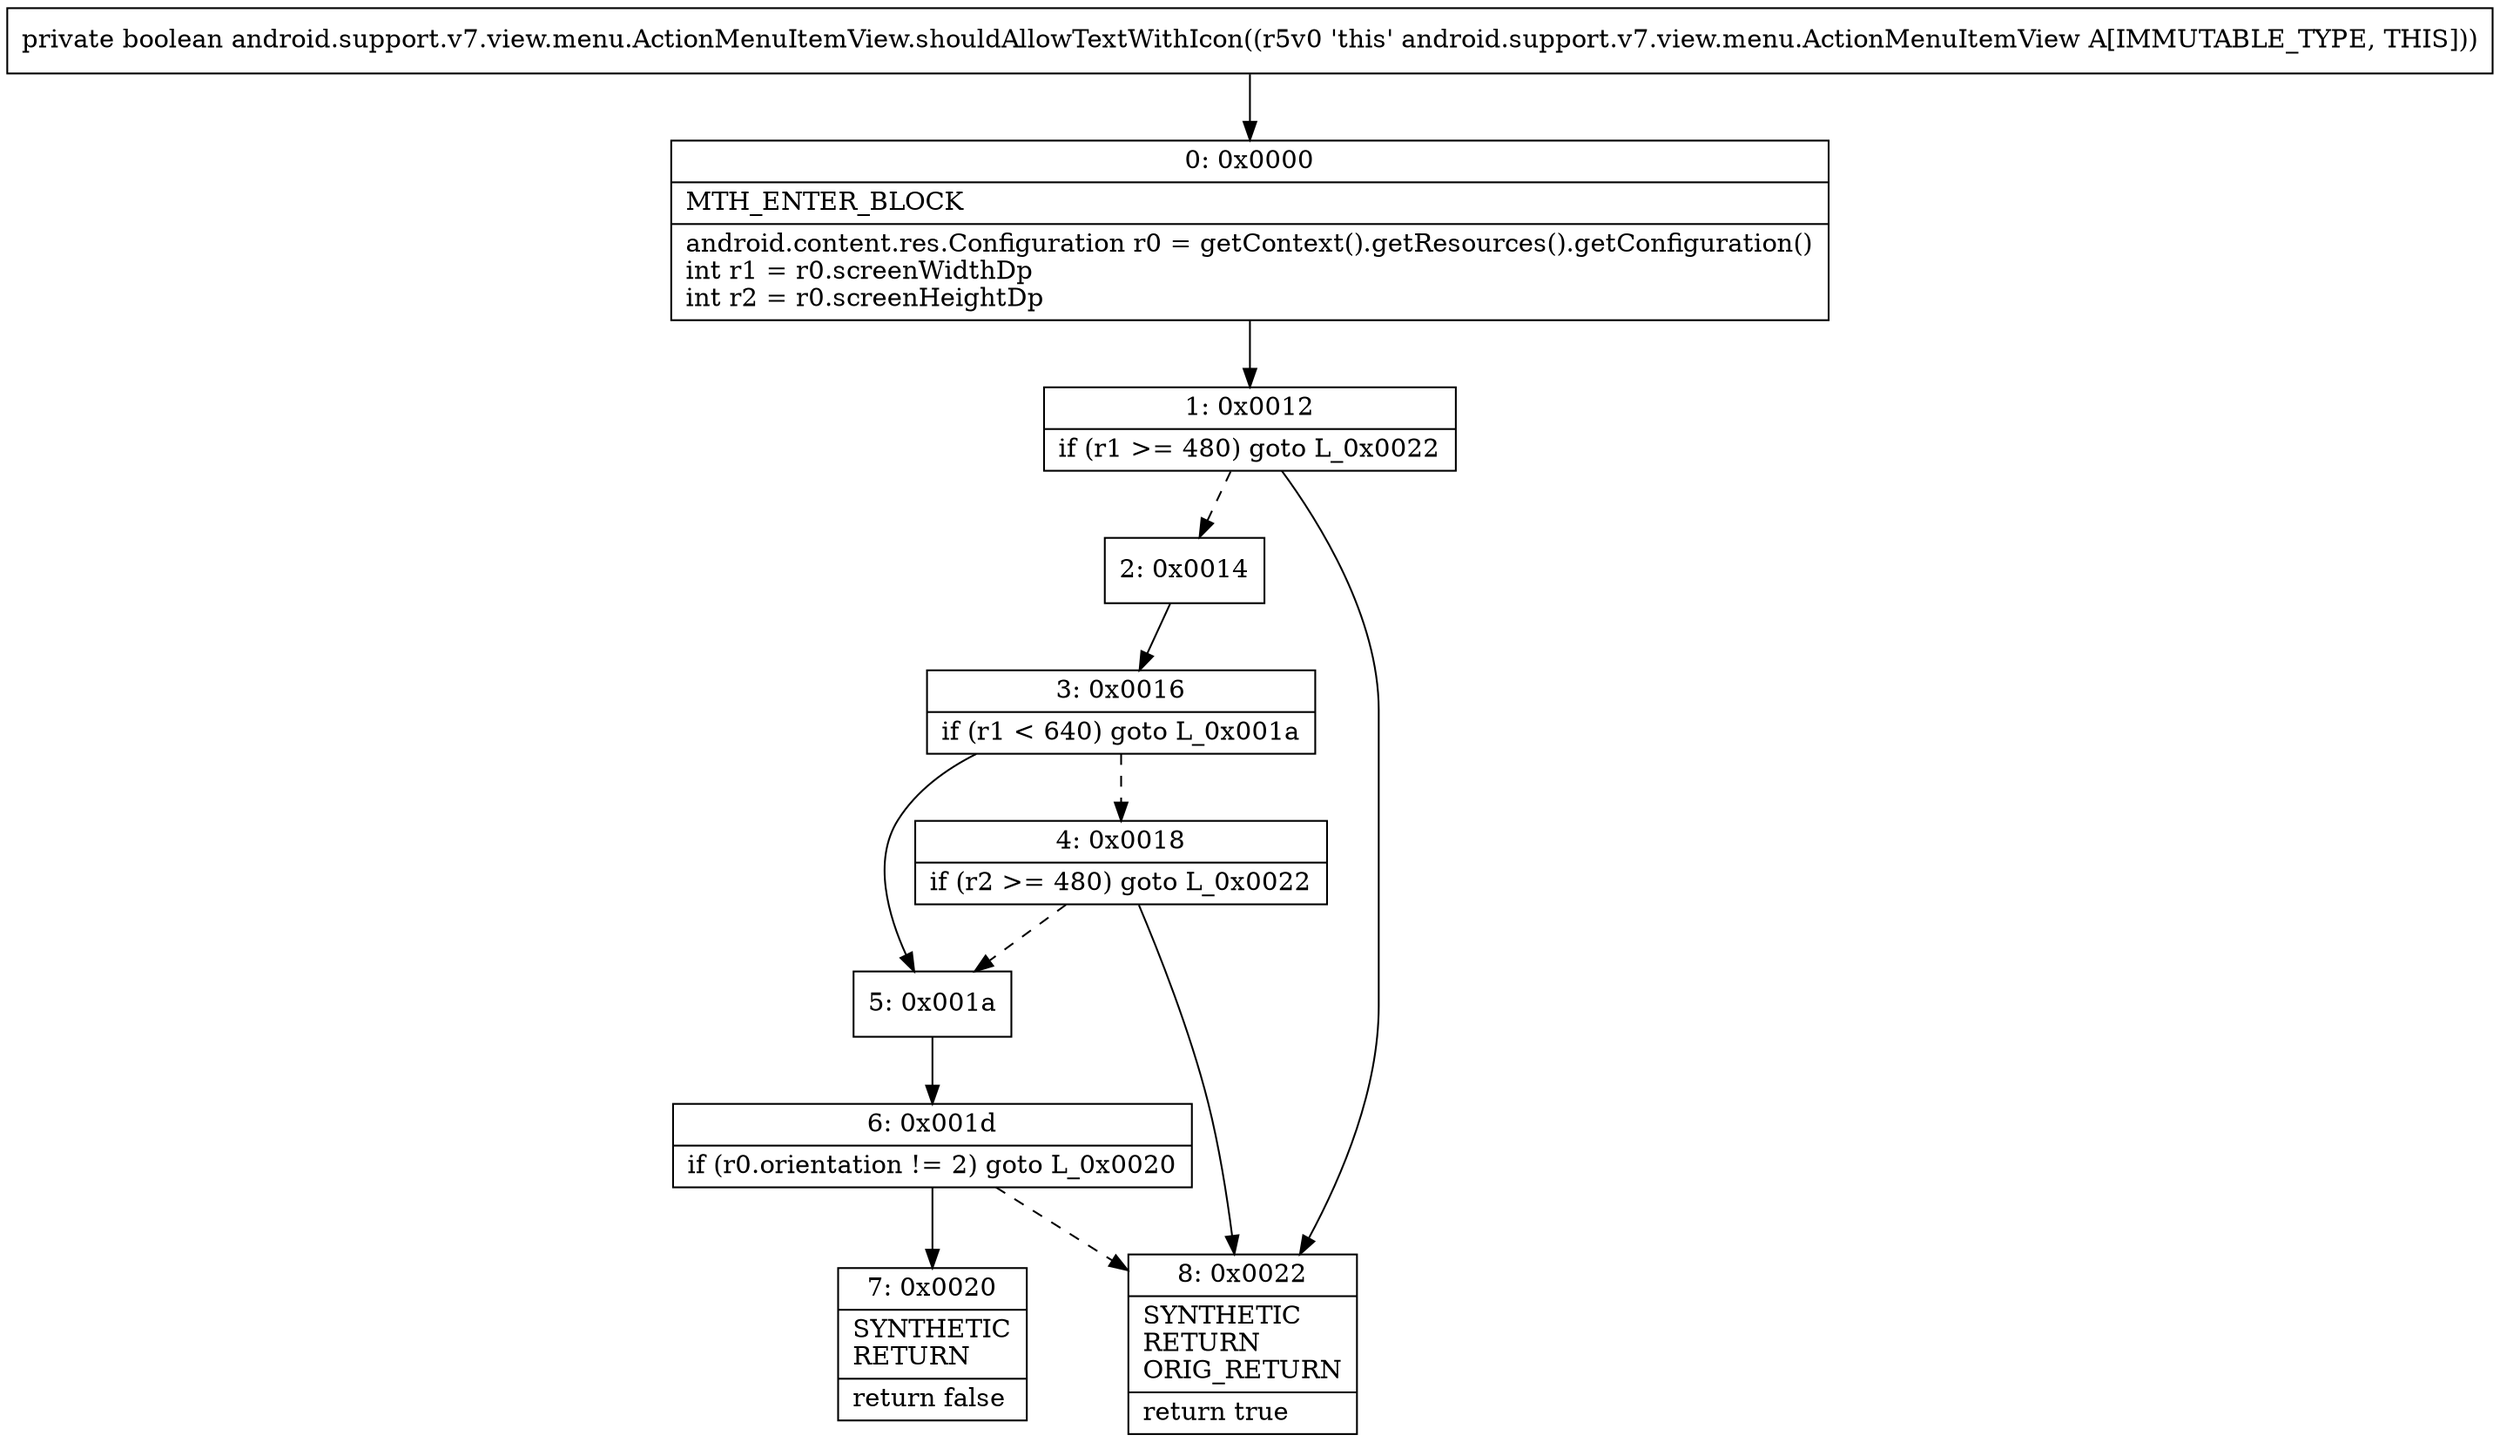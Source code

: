 digraph "CFG forandroid.support.v7.view.menu.ActionMenuItemView.shouldAllowTextWithIcon()Z" {
Node_0 [shape=record,label="{0\:\ 0x0000|MTH_ENTER_BLOCK\l|android.content.res.Configuration r0 = getContext().getResources().getConfiguration()\lint r1 = r0.screenWidthDp\lint r2 = r0.screenHeightDp\l}"];
Node_1 [shape=record,label="{1\:\ 0x0012|if (r1 \>= 480) goto L_0x0022\l}"];
Node_2 [shape=record,label="{2\:\ 0x0014}"];
Node_3 [shape=record,label="{3\:\ 0x0016|if (r1 \< 640) goto L_0x001a\l}"];
Node_4 [shape=record,label="{4\:\ 0x0018|if (r2 \>= 480) goto L_0x0022\l}"];
Node_5 [shape=record,label="{5\:\ 0x001a}"];
Node_6 [shape=record,label="{6\:\ 0x001d|if (r0.orientation != 2) goto L_0x0020\l}"];
Node_7 [shape=record,label="{7\:\ 0x0020|SYNTHETIC\lRETURN\l|return false\l}"];
Node_8 [shape=record,label="{8\:\ 0x0022|SYNTHETIC\lRETURN\lORIG_RETURN\l|return true\l}"];
MethodNode[shape=record,label="{private boolean android.support.v7.view.menu.ActionMenuItemView.shouldAllowTextWithIcon((r5v0 'this' android.support.v7.view.menu.ActionMenuItemView A[IMMUTABLE_TYPE, THIS])) }"];
MethodNode -> Node_0;
Node_0 -> Node_1;
Node_1 -> Node_2[style=dashed];
Node_1 -> Node_8;
Node_2 -> Node_3;
Node_3 -> Node_4[style=dashed];
Node_3 -> Node_5;
Node_4 -> Node_5[style=dashed];
Node_4 -> Node_8;
Node_5 -> Node_6;
Node_6 -> Node_7;
Node_6 -> Node_8[style=dashed];
}

